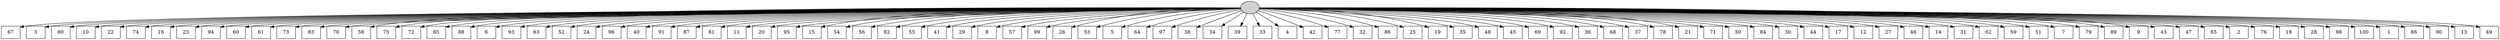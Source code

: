 digraph G {
0[style=filled, fillcolor=grey82, label=""];
1[shape=box,style=filled, fillcolor=white,label="67\n"];
2[shape=box,style=filled, fillcolor=white,label="3\n"];
3[shape=box,style=filled, fillcolor=white,label="80\n"];
4[shape=box,style=filled, fillcolor=white,label="10\n"];
5[shape=box,style=filled, fillcolor=white,label="22\n"];
6[shape=box,style=filled, fillcolor=white,label="74\n"];
7[shape=box,style=filled, fillcolor=white,label="16\n"];
8[shape=box,style=filled, fillcolor=white,label="23\n"];
9[shape=box,style=filled, fillcolor=white,label="94\n"];
10[shape=box,style=filled, fillcolor=white,label="60\n"];
11[shape=box,style=filled, fillcolor=white,label="61\n"];
12[shape=box,style=filled, fillcolor=white,label="73\n"];
13[shape=box,style=filled, fillcolor=white,label="83\n"];
14[shape=box,style=filled, fillcolor=white,label="70\n"];
15[shape=box,style=filled, fillcolor=white,label="58\n"];
16[shape=box,style=filled, fillcolor=white,label="75\n"];
17[shape=box,style=filled, fillcolor=white,label="72\n"];
18[shape=box,style=filled, fillcolor=white,label="85\n"];
19[shape=box,style=filled, fillcolor=white,label="88\n"];
20[shape=box,style=filled, fillcolor=white,label="6\n"];
21[shape=box,style=filled, fillcolor=white,label="93\n"];
22[shape=box,style=filled, fillcolor=white,label="63\n"];
23[shape=box,style=filled, fillcolor=white,label="52\n"];
24[shape=box,style=filled, fillcolor=white,label="24\n"];
25[shape=box,style=filled, fillcolor=white,label="96\n"];
26[shape=box,style=filled, fillcolor=white,label="40\n"];
27[shape=box,style=filled, fillcolor=white,label="91\n"];
28[shape=box,style=filled, fillcolor=white,label="87\n"];
29[shape=box,style=filled, fillcolor=white,label="81\n"];
30[shape=box,style=filled, fillcolor=white,label="11\n"];
31[shape=box,style=filled, fillcolor=white,label="20\n"];
32[shape=box,style=filled, fillcolor=white,label="95\n"];
33[shape=box,style=filled, fillcolor=white,label="15\n"];
34[shape=box,style=filled, fillcolor=white,label="54\n"];
35[shape=box,style=filled, fillcolor=white,label="56\n"];
36[shape=box,style=filled, fillcolor=white,label="82\n"];
37[shape=box,style=filled, fillcolor=white,label="55\n"];
38[shape=box,style=filled, fillcolor=white,label="41\n"];
39[shape=box,style=filled, fillcolor=white,label="29\n"];
40[shape=box,style=filled, fillcolor=white,label="8\n"];
41[shape=box,style=filled, fillcolor=white,label="57\n"];
42[shape=box,style=filled, fillcolor=white,label="99\n"];
43[shape=box,style=filled, fillcolor=white,label="26\n"];
44[shape=box,style=filled, fillcolor=white,label="53\n"];
45[shape=box,style=filled, fillcolor=white,label="5\n"];
46[shape=box,style=filled, fillcolor=white,label="64\n"];
47[shape=box,style=filled, fillcolor=white,label="97\n"];
48[shape=box,style=filled, fillcolor=white,label="38\n"];
49[shape=box,style=filled, fillcolor=white,label="34\n"];
50[shape=box,style=filled, fillcolor=white,label="39\n"];
51[shape=box,style=filled, fillcolor=white,label="33\n"];
52[shape=box,style=filled, fillcolor=white,label="4\n"];
53[shape=box,style=filled, fillcolor=white,label="42\n"];
54[shape=box,style=filled, fillcolor=white,label="77\n"];
55[shape=box,style=filled, fillcolor=white,label="32\n"];
56[shape=box,style=filled, fillcolor=white,label="86\n"];
57[shape=box,style=filled, fillcolor=white,label="25\n"];
58[shape=box,style=filled, fillcolor=white,label="19\n"];
59[shape=box,style=filled, fillcolor=white,label="35\n"];
60[shape=box,style=filled, fillcolor=white,label="48\n"];
61[shape=box,style=filled, fillcolor=white,label="45\n"];
62[shape=box,style=filled, fillcolor=white,label="69\n"];
63[shape=box,style=filled, fillcolor=white,label="92\n"];
64[shape=box,style=filled, fillcolor=white,label="36\n"];
65[shape=box,style=filled, fillcolor=white,label="68\n"];
66[shape=box,style=filled, fillcolor=white,label="37\n"];
67[shape=box,style=filled, fillcolor=white,label="78\n"];
68[shape=box,style=filled, fillcolor=white,label="21\n"];
69[shape=box,style=filled, fillcolor=white,label="71\n"];
70[shape=box,style=filled, fillcolor=white,label="50\n"];
71[shape=box,style=filled, fillcolor=white,label="84\n"];
72[shape=box,style=filled, fillcolor=white,label="30\n"];
73[shape=box,style=filled, fillcolor=white,label="44\n"];
74[shape=box,style=filled, fillcolor=white,label="17\n"];
75[shape=box,style=filled, fillcolor=white,label="12\n"];
76[shape=box,style=filled, fillcolor=white,label="27\n"];
77[shape=box,style=filled, fillcolor=white,label="46\n"];
78[shape=box,style=filled, fillcolor=white,label="14\n"];
79[shape=box,style=filled, fillcolor=white,label="31\n"];
80[shape=box,style=filled, fillcolor=white,label="62\n"];
81[shape=box,style=filled, fillcolor=white,label="59\n"];
82[shape=box,style=filled, fillcolor=white,label="51\n"];
83[shape=box,style=filled, fillcolor=white,label="7\n"];
84[shape=box,style=filled, fillcolor=white,label="79\n"];
85[shape=box,style=filled, fillcolor=white,label="89\n"];
86[shape=box,style=filled, fillcolor=white,label="9\n"];
87[shape=box,style=filled, fillcolor=white,label="43\n"];
88[shape=box,style=filled, fillcolor=white,label="47\n"];
89[shape=box,style=filled, fillcolor=white,label="65\n"];
90[shape=box,style=filled, fillcolor=white,label="2\n"];
91[shape=box,style=filled, fillcolor=white,label="76\n"];
92[shape=box,style=filled, fillcolor=white,label="18\n"];
93[shape=box,style=filled, fillcolor=white,label="28\n"];
94[shape=box,style=filled, fillcolor=white,label="98\n"];
95[shape=box,style=filled, fillcolor=white,label="100\n"];
96[shape=box,style=filled, fillcolor=white,label="1\n"];
97[shape=box,style=filled, fillcolor=white,label="66\n"];
98[shape=box,style=filled, fillcolor=white,label="90\n"];
99[shape=box,style=filled, fillcolor=white,label="13\n"];
100[shape=box,style=filled, fillcolor=white,label="49\n"];
0->1 ;
0->2 ;
0->3 ;
0->4 ;
0->5 ;
0->6 ;
0->7 ;
0->8 ;
0->9 ;
0->10 ;
0->11 ;
0->12 ;
0->13 ;
0->14 ;
0->15 ;
0->16 ;
0->17 ;
0->18 ;
0->19 ;
0->20 ;
0->21 ;
0->22 ;
0->23 ;
0->24 ;
0->25 ;
0->26 ;
0->27 ;
0->28 ;
0->29 ;
0->30 ;
0->31 ;
0->32 ;
0->33 ;
0->34 ;
0->35 ;
0->36 ;
0->37 ;
0->38 ;
0->39 ;
0->40 ;
0->41 ;
0->42 ;
0->43 ;
0->44 ;
0->45 ;
0->46 ;
0->47 ;
0->48 ;
0->49 ;
0->50 ;
0->51 ;
0->52 ;
0->53 ;
0->54 ;
0->55 ;
0->56 ;
0->57 ;
0->58 ;
0->59 ;
0->60 ;
0->61 ;
0->62 ;
0->63 ;
0->64 ;
0->65 ;
0->66 ;
0->67 ;
0->68 ;
0->69 ;
0->70 ;
0->71 ;
0->72 ;
0->73 ;
0->74 ;
0->75 ;
0->76 ;
0->77 ;
0->78 ;
0->79 ;
0->80 ;
0->81 ;
0->82 ;
0->83 ;
0->84 ;
0->85 ;
0->86 ;
0->87 ;
0->88 ;
0->89 ;
0->90 ;
0->91 ;
0->92 ;
0->93 ;
0->94 ;
0->95 ;
0->96 ;
0->97 ;
0->98 ;
0->99 ;
0->100 ;
}
